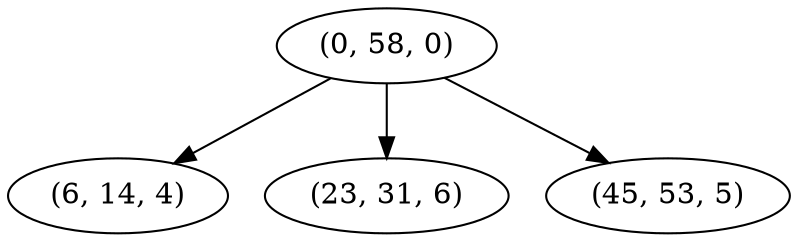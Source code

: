 digraph tree {
    "(0, 58, 0)";
    "(6, 14, 4)";
    "(23, 31, 6)";
    "(45, 53, 5)";
    "(0, 58, 0)" -> "(6, 14, 4)";
    "(0, 58, 0)" -> "(23, 31, 6)";
    "(0, 58, 0)" -> "(45, 53, 5)";
}
